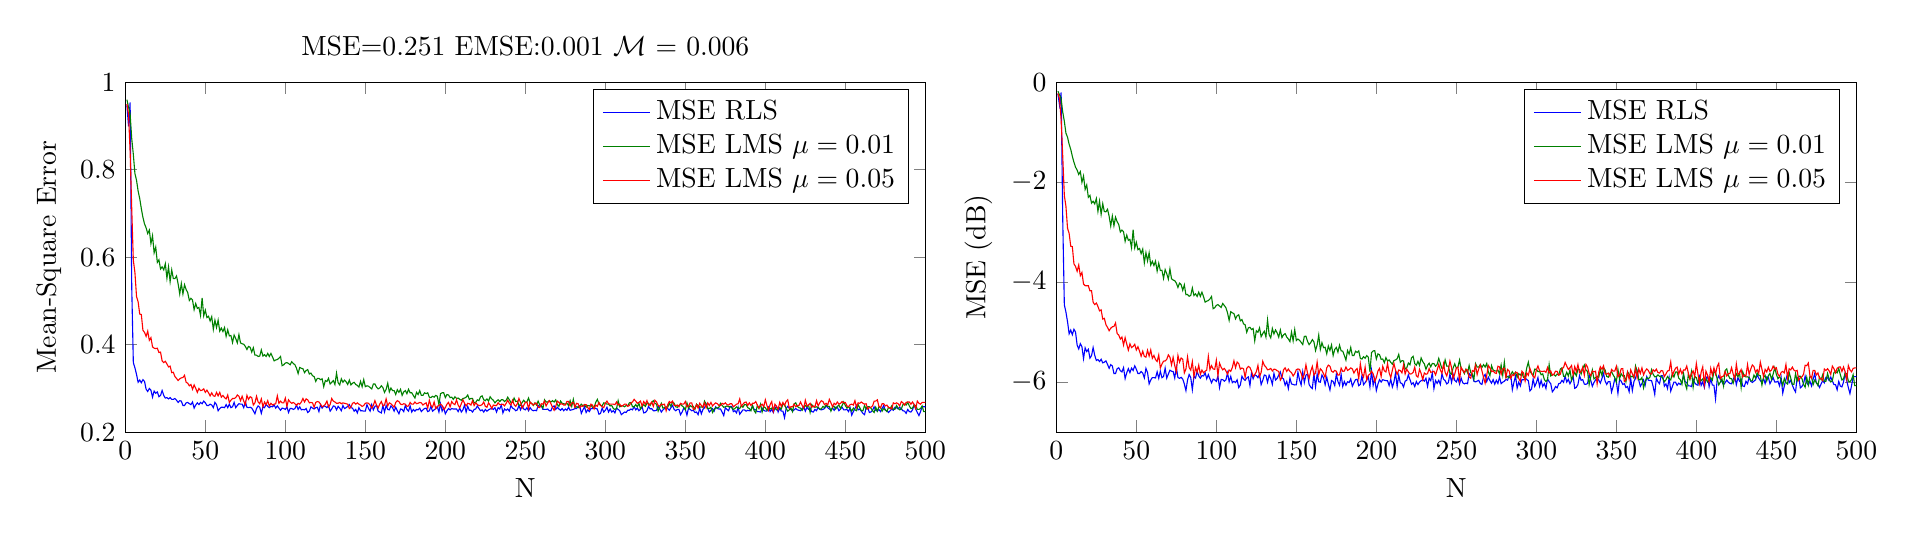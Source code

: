 % This file was created by matlab2tikz v0.4.7 running on MATLAB 8.1.
% Copyright (c) 2008--2014, Nico Schlömer <nico.schloemer@gmail.com>
% All rights reserved.
% Minimal pgfplots version: 1.3
% 
% The latest updates can be retrieved from
%   http://www.mathworks.com/matlabcentral/fileexchange/22022-matlab2tikz
% where you can also make suggestions and rate matlab2tikz.
% 
\begin{tikzpicture}

\begin{axis}[%
width=4in,
height=1.75in,
scale only axis,
xmin=0,
xmax=500,
xlabel={N},
ymin=0.2,
ymax=1,
ylabel={Mean-Square Error},
name=plot1,
title={MSE=0.251 EMSE:0.001 $\mathcal{M}$ = 0.006},
legend style={draw=black,fill=white,legend cell align=left}
]
\addplot [color=blue,solid]
  table[row sep=crcr]{1	0.947\\
2	0.899\\
3	0.954\\
4	0.533\\
5	0.359\\
6	0.347\\
7	0.332\\
8	0.314\\
9	0.319\\
10	0.313\\
11	0.32\\
12	0.316\\
13	0.298\\
14	0.293\\
15	0.3\\
16	0.296\\
17	0.28\\
18	0.294\\
19	0.289\\
20	0.292\\
21	0.281\\
22	0.284\\
23	0.295\\
24	0.284\\
25	0.278\\
26	0.279\\
27	0.276\\
28	0.279\\
29	0.275\\
30	0.275\\
31	0.277\\
32	0.273\\
33	0.268\\
34	0.272\\
35	0.271\\
36	0.261\\
37	0.261\\
38	0.267\\
39	0.268\\
40	0.265\\
41	0.263\\
42	0.269\\
43	0.255\\
44	0.262\\
45	0.267\\
46	0.263\\
47	0.268\\
48	0.265\\
49	0.271\\
50	0.267\\
51	0.261\\
52	0.261\\
53	0.264\\
54	0.262\\
55	0.256\\
56	0.268\\
57	0.263\\
58	0.249\\
59	0.254\\
60	0.257\\
61	0.257\\
62	0.256\\
63	0.263\\
64	0.256\\
65	0.264\\
66	0.256\\
67	0.258\\
68	0.268\\
69	0.256\\
70	0.261\\
71	0.265\\
72	0.264\\
73	0.264\\
74	0.256\\
75	0.269\\
76	0.257\\
77	0.256\\
78	0.257\\
79	0.255\\
80	0.249\\
81	0.242\\
82	0.254\\
83	0.26\\
84	0.257\\
85	0.243\\
86	0.258\\
87	0.256\\
88	0.264\\
89	0.259\\
90	0.256\\
91	0.259\\
92	0.258\\
93	0.262\\
94	0.255\\
95	0.26\\
96	0.255\\
97	0.25\\
98	0.255\\
99	0.254\\
100	0.252\\
101	0.258\\
102	0.245\\
103	0.254\\
104	0.254\\
105	0.252\\
106	0.254\\
107	0.262\\
108	0.252\\
109	0.258\\
110	0.251\\
111	0.252\\
112	0.251\\
113	0.254\\
114	0.245\\
115	0.248\\
116	0.258\\
117	0.255\\
118	0.253\\
119	0.256\\
120	0.257\\
121	0.247\\
122	0.263\\
123	0.255\\
124	0.26\\
125	0.259\\
126	0.256\\
127	0.261\\
128	0.248\\
129	0.253\\
130	0.26\\
131	0.259\\
132	0.251\\
133	0.259\\
134	0.255\\
135	0.249\\
136	0.261\\
137	0.254\\
138	0.256\\
139	0.259\\
140	0.263\\
141	0.256\\
142	0.255\\
143	0.248\\
144	0.252\\
145	0.244\\
146	0.256\\
147	0.249\\
148	0.249\\
149	0.248\\
150	0.248\\
151	0.263\\
152	0.254\\
153	0.248\\
154	0.263\\
155	0.251\\
156	0.259\\
157	0.261\\
158	0.248\\
159	0.246\\
160	0.244\\
161	0.261\\
162	0.246\\
163	0.261\\
164	0.252\\
165	0.251\\
166	0.26\\
167	0.256\\
168	0.248\\
169	0.257\\
170	0.249\\
171	0.242\\
172	0.253\\
173	0.252\\
174	0.247\\
175	0.261\\
176	0.252\\
177	0.248\\
178	0.26\\
179	0.246\\
180	0.252\\
181	0.248\\
182	0.252\\
183	0.251\\
184	0.255\\
185	0.247\\
186	0.251\\
187	0.254\\
188	0.255\\
189	0.247\\
190	0.249\\
191	0.259\\
192	0.248\\
193	0.251\\
194	0.254\\
195	0.258\\
196	0.246\\
197	0.265\\
198	0.248\\
199	0.256\\
200	0.242\\
201	0.249\\
202	0.254\\
203	0.251\\
204	0.254\\
205	0.253\\
206	0.253\\
207	0.253\\
208	0.247\\
209	0.255\\
210	0.246\\
211	0.251\\
212	0.262\\
213	0.246\\
214	0.259\\
215	0.25\\
216	0.25\\
217	0.246\\
218	0.252\\
219	0.253\\
220	0.26\\
221	0.254\\
222	0.249\\
223	0.251\\
224	0.246\\
225	0.252\\
226	0.248\\
227	0.251\\
228	0.253\\
229	0.254\\
230	0.252\\
231	0.256\\
232	0.246\\
233	0.256\\
234	0.253\\
235	0.262\\
236	0.244\\
237	0.253\\
238	0.25\\
239	0.253\\
240	0.248\\
241	0.261\\
242	0.255\\
243	0.253\\
244	0.249\\
245	0.251\\
246	0.261\\
247	0.251\\
248	0.26\\
249	0.253\\
250	0.251\\
251	0.256\\
252	0.249\\
253	0.256\\
254	0.251\\
255	0.249\\
256	0.25\\
257	0.249\\
258	0.261\\
259	0.259\\
260	0.26\\
261	0.252\\
262	0.252\\
263	0.252\\
264	0.253\\
265	0.249\\
266	0.249\\
267	0.258\\
268	0.26\\
269	0.252\\
270	0.257\\
271	0.253\\
272	0.25\\
273	0.254\\
274	0.249\\
275	0.253\\
276	0.25\\
277	0.257\\
278	0.25\\
279	0.251\\
280	0.252\\
281	0.254\\
282	0.254\\
283	0.259\\
284	0.26\\
285	0.243\\
286	0.251\\
287	0.258\\
288	0.245\\
289	0.251\\
290	0.247\\
291	0.254\\
292	0.254\\
293	0.256\\
294	0.254\\
295	0.253\\
296	0.241\\
297	0.243\\
298	0.255\\
299	0.246\\
300	0.25\\
301	0.257\\
302	0.246\\
303	0.253\\
304	0.246\\
305	0.249\\
306	0.244\\
307	0.255\\
308	0.252\\
309	0.249\\
310	0.24\\
311	0.243\\
312	0.246\\
313	0.245\\
314	0.25\\
315	0.25\\
316	0.253\\
317	0.251\\
318	0.258\\
319	0.251\\
320	0.255\\
321	0.249\\
322	0.253\\
323	0.258\\
324	0.244\\
325	0.245\\
326	0.249\\
327	0.259\\
328	0.253\\
329	0.254\\
330	0.249\\
331	0.249\\
332	0.25\\
333	0.26\\
334	0.253\\
335	0.246\\
336	0.251\\
337	0.254\\
338	0.256\\
339	0.254\\
340	0.25\\
341	0.256\\
342	0.261\\
343	0.252\\
344	0.249\\
345	0.252\\
346	0.252\\
347	0.24\\
348	0.246\\
349	0.255\\
350	0.252\\
351	0.239\\
352	0.255\\
353	0.252\\
354	0.249\\
355	0.25\\
356	0.245\\
357	0.246\\
358	0.24\\
359	0.255\\
360	0.242\\
361	0.252\\
362	0.256\\
363	0.264\\
364	0.254\\
365	0.246\\
366	0.25\\
367	0.254\\
368	0.248\\
369	0.258\\
370	0.254\\
371	0.253\\
372	0.253\\
373	0.246\\
374	0.238\\
375	0.256\\
376	0.252\\
377	0.249\\
378	0.259\\
379	0.259\\
380	0.247\\
381	0.249\\
382	0.244\\
383	0.257\\
384	0.241\\
385	0.246\\
386	0.251\\
387	0.251\\
388	0.248\\
389	0.25\\
390	0.249\\
391	0.251\\
392	0.26\\
393	0.252\\
394	0.251\\
395	0.247\\
396	0.247\\
397	0.246\\
398	0.255\\
399	0.25\\
400	0.248\\
401	0.248\\
402	0.257\\
403	0.247\\
404	0.252\\
405	0.245\\
406	0.255\\
407	0.259\\
408	0.246\\
409	0.255\\
410	0.248\\
411	0.248\\
412	0.233\\
413	0.254\\
414	0.259\\
415	0.255\\
416	0.252\\
417	0.248\\
418	0.251\\
419	0.254\\
420	0.251\\
421	0.25\\
422	0.249\\
423	0.254\\
424	0.258\\
425	0.248\\
426	0.257\\
427	0.252\\
428	0.255\\
429	0.247\\
430	0.246\\
431	0.252\\
432	0.249\\
433	0.257\\
434	0.252\\
435	0.251\\
436	0.252\\
437	0.254\\
438	0.26\\
439	0.256\\
440	0.253\\
441	0.251\\
442	0.255\\
443	0.25\\
444	0.257\\
445	0.257\\
446	0.249\\
447	0.253\\
448	0.257\\
449	0.251\\
450	0.251\\
451	0.252\\
452	0.247\\
453	0.256\\
454	0.239\\
455	0.247\\
456	0.254\\
457	0.261\\
458	0.251\\
459	0.253\\
460	0.248\\
461	0.243\\
462	0.24\\
463	0.256\\
464	0.257\\
465	0.245\\
466	0.246\\
467	0.25\\
468	0.258\\
469	0.25\\
470	0.248\\
471	0.252\\
472	0.247\\
473	0.254\\
474	0.261\\
475	0.25\\
476	0.249\\
477	0.245\\
478	0.249\\
479	0.253\\
480	0.25\\
481	0.257\\
482	0.256\\
483	0.253\\
484	0.257\\
485	0.253\\
486	0.249\\
487	0.248\\
488	0.243\\
489	0.252\\
490	0.247\\
491	0.246\\
492	0.251\\
493	0.262\\
494	0.253\\
495	0.245\\
496	0.238\\
497	0.247\\
498	0.258\\
499	0.258\\
500	0.258\\
};
\addlegendentry{MSE RLS};

\addplot [color=black!50!green,solid]
  table[row sep=crcr]{1	0.96\\
2	0.943\\
3	0.927\\
4	0.871\\
5	0.835\\
6	0.791\\
7	0.776\\
8	0.751\\
9	0.734\\
10	0.711\\
11	0.691\\
12	0.676\\
13	0.667\\
14	0.654\\
15	0.662\\
16	0.631\\
17	0.649\\
18	0.61\\
19	0.623\\
20	0.588\\
21	0.594\\
22	0.573\\
23	0.578\\
24	0.571\\
25	0.585\\
26	0.552\\
27	0.578\\
28	0.544\\
29	0.571\\
30	0.551\\
31	0.551\\
32	0.557\\
33	0.539\\
34	0.516\\
35	0.54\\
36	0.516\\
37	0.537\\
38	0.526\\
39	0.519\\
40	0.501\\
41	0.506\\
42	0.502\\
43	0.48\\
44	0.494\\
45	0.483\\
46	0.485\\
47	0.467\\
48	0.507\\
49	0.466\\
50	0.479\\
51	0.462\\
52	0.465\\
53	0.454\\
54	0.464\\
55	0.435\\
56	0.456\\
57	0.439\\
58	0.456\\
59	0.431\\
60	0.438\\
61	0.43\\
62	0.439\\
63	0.419\\
64	0.434\\
65	0.42\\
66	0.421\\
67	0.405\\
68	0.422\\
69	0.414\\
70	0.404\\
71	0.423\\
72	0.404\\
73	0.402\\
74	0.401\\
75	0.396\\
76	0.389\\
77	0.396\\
78	0.394\\
79	0.383\\
80	0.393\\
81	0.376\\
82	0.376\\
83	0.373\\
84	0.374\\
85	0.388\\
86	0.374\\
87	0.377\\
88	0.373\\
89	0.38\\
90	0.373\\
91	0.38\\
92	0.372\\
93	0.363\\
94	0.365\\
95	0.366\\
96	0.369\\
97	0.373\\
98	0.352\\
99	0.354\\
100	0.358\\
101	0.359\\
102	0.357\\
103	0.354\\
104	0.361\\
105	0.357\\
106	0.354\\
107	0.346\\
108	0.334\\
109	0.348\\
110	0.346\\
111	0.345\\
112	0.336\\
113	0.341\\
114	0.343\\
115	0.333\\
116	0.335\\
117	0.329\\
118	0.327\\
119	0.316\\
120	0.323\\
121	0.323\\
122	0.32\\
123	0.322\\
124	0.304\\
125	0.318\\
126	0.316\\
127	0.323\\
128	0.31\\
129	0.314\\
130	0.318\\
131	0.309\\
132	0.335\\
133	0.313\\
134	0.308\\
135	0.322\\
136	0.314\\
137	0.319\\
138	0.315\\
139	0.309\\
140	0.319\\
141	0.308\\
142	0.312\\
143	0.314\\
144	0.309\\
145	0.307\\
146	0.303\\
147	0.316\\
148	0.304\\
149	0.32\\
150	0.304\\
151	0.306\\
152	0.305\\
153	0.302\\
154	0.299\\
155	0.31\\
156	0.31\\
157	0.303\\
158	0.299\\
159	0.301\\
160	0.306\\
161	0.302\\
162	0.291\\
163	0.298\\
164	0.312\\
165	0.292\\
166	0.301\\
167	0.295\\
168	0.295\\
169	0.286\\
170	0.297\\
171	0.291\\
172	0.298\\
173	0.284\\
174	0.292\\
175	0.295\\
176	0.288\\
177	0.298\\
178	0.29\\
179	0.29\\
180	0.284\\
181	0.278\\
182	0.291\\
183	0.286\\
184	0.295\\
185	0.284\\
186	0.284\\
187	0.29\\
188	0.288\\
189	0.29\\
190	0.28\\
191	0.279\\
192	0.282\\
193	0.28\\
194	0.284\\
195	0.282\\
196	0.263\\
197	0.288\\
198	0.29\\
199	0.29\\
200	0.279\\
201	0.286\\
202	0.285\\
203	0.279\\
204	0.28\\
205	0.275\\
206	0.281\\
207	0.277\\
208	0.278\\
209	0.275\\
210	0.273\\
211	0.277\\
212	0.278\\
213	0.28\\
214	0.285\\
215	0.275\\
216	0.277\\
217	0.277\\
218	0.267\\
219	0.268\\
220	0.274\\
221	0.272\\
222	0.281\\
223	0.283\\
224	0.274\\
225	0.272\\
226	0.276\\
227	0.271\\
228	0.281\\
229	0.276\\
230	0.273\\
231	0.267\\
232	0.271\\
233	0.274\\
234	0.27\\
235	0.274\\
236	0.274\\
237	0.27\\
238	0.273\\
239	0.28\\
240	0.274\\
241	0.268\\
242	0.268\\
243	0.278\\
244	0.27\\
245	0.271\\
246	0.262\\
247	0.261\\
248	0.268\\
249	0.273\\
250	0.268\\
251	0.269\\
252	0.278\\
253	0.267\\
254	0.266\\
255	0.261\\
256	0.267\\
257	0.262\\
258	0.271\\
259	0.262\\
260	0.261\\
261	0.255\\
262	0.274\\
263	0.269\\
264	0.269\\
265	0.272\\
266	0.269\\
267	0.272\\
268	0.269\\
269	0.274\\
270	0.263\\
271	0.259\\
272	0.271\\
273	0.266\\
274	0.265\\
275	0.264\\
276	0.266\\
277	0.261\\
278	0.272\\
279	0.259\\
280	0.275\\
281	0.257\\
282	0.258\\
283	0.256\\
284	0.26\\
285	0.264\\
286	0.26\\
287	0.263\\
288	0.257\\
289	0.261\\
290	0.26\\
291	0.262\\
292	0.257\\
293	0.257\\
294	0.268\\
295	0.275\\
296	0.265\\
297	0.261\\
298	0.26\\
299	0.267\\
300	0.266\\
301	0.264\\
302	0.264\\
303	0.26\\
304	0.261\\
305	0.254\\
306	0.252\\
307	0.254\\
308	0.272\\
309	0.258\\
310	0.26\\
311	0.26\\
312	0.258\\
313	0.261\\
314	0.26\\
315	0.267\\
316	0.268\\
317	0.258\\
318	0.258\\
319	0.263\\
320	0.258\\
321	0.266\\
322	0.253\\
323	0.259\\
324	0.263\\
325	0.259\\
326	0.266\\
327	0.266\\
328	0.261\\
329	0.268\\
330	0.272\\
331	0.266\\
332	0.264\\
333	0.248\\
334	0.257\\
335	0.266\\
336	0.255\\
337	0.256\\
338	0.258\\
339	0.257\\
340	0.266\\
341	0.259\\
342	0.269\\
343	0.266\\
344	0.258\\
345	0.257\\
346	0.261\\
347	0.264\\
348	0.26\\
349	0.257\\
350	0.251\\
351	0.267\\
352	0.255\\
353	0.261\\
354	0.258\\
355	0.259\\
356	0.252\\
357	0.264\\
358	0.261\\
359	0.257\\
360	0.258\\
361	0.256\\
362	0.271\\
363	0.264\\
364	0.254\\
365	0.254\\
366	0.257\\
367	0.245\\
368	0.252\\
369	0.256\\
370	0.255\\
371	0.257\\
372	0.266\\
373	0.261\\
374	0.257\\
375	0.258\\
376	0.26\\
377	0.258\\
378	0.258\\
379	0.256\\
380	0.252\\
381	0.254\\
382	0.258\\
383	0.255\\
384	0.254\\
385	0.261\\
386	0.257\\
387	0.263\\
388	0.263\\
389	0.256\\
390	0.254\\
391	0.249\\
392	0.261\\
393	0.249\\
394	0.244\\
395	0.261\\
396	0.254\\
397	0.264\\
398	0.246\\
399	0.258\\
400	0.256\\
401	0.25\\
402	0.256\\
403	0.253\\
404	0.255\\
405	0.252\\
406	0.255\\
407	0.251\\
408	0.254\\
409	0.256\\
410	0.253\\
411	0.264\\
412	0.263\\
413	0.255\\
414	0.248\\
415	0.251\\
416	0.255\\
417	0.247\\
418	0.265\\
419	0.267\\
420	0.259\\
421	0.256\\
422	0.255\\
423	0.25\\
424	0.256\\
425	0.261\\
426	0.258\\
427	0.262\\
428	0.245\\
429	0.263\\
430	0.258\\
431	0.257\\
432	0.258\\
433	0.256\\
434	0.253\\
435	0.253\\
436	0.259\\
437	0.256\\
438	0.262\\
439	0.259\\
440	0.259\\
441	0.248\\
442	0.257\\
443	0.259\\
444	0.253\\
445	0.259\\
446	0.262\\
447	0.254\\
448	0.261\\
449	0.269\\
450	0.261\\
451	0.255\\
452	0.258\\
453	0.254\\
454	0.248\\
455	0.255\\
456	0.251\\
457	0.249\\
458	0.263\\
459	0.256\\
460	0.249\\
461	0.249\\
462	0.261\\
463	0.253\\
464	0.258\\
465	0.258\\
466	0.255\\
467	0.249\\
468	0.245\\
469	0.257\\
470	0.248\\
471	0.258\\
472	0.257\\
473	0.248\\
474	0.254\\
475	0.251\\
476	0.247\\
477	0.257\\
478	0.254\\
479	0.26\\
480	0.252\\
481	0.252\\
482	0.261\\
483	0.255\\
484	0.251\\
485	0.253\\
486	0.263\\
487	0.264\\
488	0.262\\
489	0.268\\
490	0.26\\
491	0.254\\
492	0.255\\
493	0.262\\
494	0.261\\
495	0.252\\
496	0.252\\
497	0.254\\
498	0.26\\
499	0.247\\
500	0.247\\
};
\addlegendentry{MSE LMS $\mu=0.01$};

\addplot [color=red,solid]
  table[row sep=crcr]{1	0.95\\
2	0.927\\
3	0.841\\
4	0.711\\
5	0.593\\
6	0.565\\
7	0.51\\
8	0.498\\
9	0.47\\
10	0.469\\
11	0.433\\
12	0.428\\
13	0.419\\
14	0.431\\
15	0.41\\
16	0.416\\
17	0.395\\
18	0.392\\
19	0.391\\
20	0.392\\
21	0.382\\
22	0.383\\
23	0.363\\
24	0.359\\
25	0.362\\
26	0.356\\
27	0.349\\
28	0.351\\
29	0.336\\
30	0.337\\
31	0.327\\
32	0.323\\
33	0.318\\
34	0.322\\
35	0.324\\
36	0.325\\
37	0.33\\
38	0.314\\
39	0.312\\
40	0.306\\
41	0.309\\
42	0.298\\
43	0.308\\
44	0.3\\
45	0.291\\
46	0.3\\
47	0.295\\
48	0.296\\
49	0.299\\
50	0.291\\
51	0.296\\
52	0.29\\
53	0.283\\
54	0.29\\
55	0.283\\
56	0.282\\
57	0.291\\
58	0.283\\
59	0.291\\
60	0.28\\
61	0.284\\
62	0.279\\
63	0.276\\
64	0.285\\
65	0.268\\
66	0.273\\
67	0.277\\
68	0.277\\
69	0.279\\
70	0.285\\
71	0.282\\
72	0.272\\
73	0.282\\
74	0.271\\
75	0.263\\
76	0.284\\
77	0.275\\
78	0.281\\
79	0.279\\
80	0.262\\
81	0.267\\
82	0.282\\
83	0.269\\
84	0.265\\
85	0.276\\
86	0.258\\
87	0.269\\
88	0.263\\
89	0.272\\
90	0.26\\
91	0.266\\
92	0.262\\
93	0.264\\
94	0.265\\
95	0.283\\
96	0.266\\
97	0.271\\
98	0.267\\
99	0.267\\
100	0.278\\
101	0.259\\
102	0.274\\
103	0.269\\
104	0.266\\
105	0.268\\
106	0.265\\
107	0.261\\
108	0.266\\
109	0.264\\
110	0.269\\
111	0.277\\
112	0.269\\
113	0.276\\
114	0.274\\
115	0.267\\
116	0.268\\
117	0.267\\
118	0.257\\
119	0.268\\
120	0.27\\
121	0.269\\
122	0.264\\
123	0.258\\
124	0.26\\
125	0.264\\
126	0.271\\
127	0.258\\
128	0.263\\
129	0.277\\
130	0.271\\
131	0.269\\
132	0.266\\
133	0.266\\
134	0.268\\
135	0.265\\
136	0.267\\
137	0.266\\
138	0.265\\
139	0.264\\
140	0.254\\
141	0.257\\
142	0.266\\
143	0.268\\
144	0.264\\
145	0.267\\
146	0.264\\
147	0.262\\
148	0.259\\
149	0.261\\
150	0.266\\
151	0.267\\
152	0.266\\
153	0.262\\
154	0.255\\
155	0.261\\
156	0.272\\
157	0.262\\
158	0.255\\
159	0.264\\
160	0.27\\
161	0.26\\
162	0.262\\
163	0.276\\
164	0.26\\
165	0.267\\
166	0.265\\
167	0.261\\
168	0.257\\
169	0.268\\
170	0.272\\
171	0.27\\
172	0.264\\
173	0.263\\
174	0.265\\
175	0.264\\
176	0.259\\
177	0.26\\
178	0.268\\
179	0.264\\
180	0.264\\
181	0.269\\
182	0.265\\
183	0.266\\
184	0.268\\
185	0.267\\
186	0.262\\
187	0.265\\
188	0.267\\
189	0.255\\
190	0.273\\
191	0.261\\
192	0.257\\
193	0.269\\
194	0.254\\
195	0.259\\
196	0.261\\
197	0.264\\
198	0.261\\
199	0.252\\
200	0.256\\
201	0.264\\
202	0.268\\
203	0.258\\
204	0.27\\
205	0.265\\
206	0.263\\
207	0.274\\
208	0.262\\
209	0.256\\
210	0.265\\
211	0.274\\
212	0.266\\
213	0.26\\
214	0.266\\
215	0.265\\
216	0.262\\
217	0.272\\
218	0.261\\
219	0.267\\
220	0.263\\
221	0.261\\
222	0.261\\
223	0.263\\
224	0.269\\
225	0.259\\
226	0.257\\
227	0.267\\
228	0.262\\
229	0.254\\
230	0.262\\
231	0.261\\
232	0.261\\
233	0.267\\
234	0.263\\
235	0.263\\
236	0.264\\
237	0.26\\
238	0.266\\
239	0.273\\
240	0.266\\
241	0.262\\
242	0.273\\
243	0.263\\
244	0.259\\
245	0.265\\
246	0.277\\
247	0.268\\
248	0.255\\
249	0.261\\
250	0.268\\
251	0.269\\
252	0.254\\
253	0.269\\
254	0.265\\
255	0.262\\
256	0.266\\
257	0.266\\
258	0.257\\
259	0.256\\
260	0.265\\
261	0.264\\
262	0.271\\
263	0.26\\
264	0.267\\
265	0.272\\
266	0.265\\
267	0.257\\
268	0.25\\
269	0.259\\
270	0.271\\
271	0.268\\
272	0.264\\
273	0.265\\
274	0.262\\
275	0.262\\
276	0.27\\
277	0.27\\
278	0.26\\
279	0.267\\
280	0.268\\
281	0.257\\
282	0.266\\
283	0.265\\
284	0.256\\
285	0.26\\
286	0.259\\
287	0.263\\
288	0.263\\
289	0.256\\
290	0.252\\
291	0.264\\
292	0.262\\
293	0.253\\
294	0.262\\
295	0.259\\
296	0.268\\
297	0.262\\
298	0.258\\
299	0.256\\
300	0.266\\
301	0.271\\
302	0.265\\
303	0.264\\
304	0.264\\
305	0.264\\
306	0.263\\
307	0.269\\
308	0.262\\
309	0.264\\
310	0.259\\
311	0.261\\
312	0.264\\
313	0.264\\
314	0.259\\
315	0.261\\
316	0.267\\
317	0.269\\
318	0.275\\
319	0.271\\
320	0.266\\
321	0.268\\
322	0.271\\
323	0.26\\
324	0.27\\
325	0.264\\
326	0.272\\
327	0.262\\
328	0.264\\
329	0.269\\
330	0.259\\
331	0.273\\
332	0.269\\
333	0.261\\
334	0.259\\
335	0.264\\
336	0.263\\
337	0.264\\
338	0.249\\
339	0.263\\
340	0.27\\
341	0.267\\
342	0.271\\
343	0.261\\
344	0.261\\
345	0.262\\
346	0.258\\
347	0.266\\
348	0.264\\
349	0.264\\
350	0.27\\
351	0.258\\
352	0.26\\
353	0.267\\
354	0.267\\
355	0.252\\
356	0.254\\
357	0.263\\
358	0.255\\
359	0.266\\
360	0.261\\
361	0.257\\
362	0.267\\
363	0.256\\
364	0.267\\
365	0.261\\
366	0.268\\
367	0.26\\
368	0.264\\
369	0.267\\
370	0.265\\
371	0.261\\
372	0.261\\
373	0.266\\
374	0.264\\
375	0.267\\
376	0.263\\
377	0.262\\
378	0.265\\
379	0.265\\
380	0.258\\
381	0.261\\
382	0.264\\
383	0.265\\
384	0.276\\
385	0.259\\
386	0.264\\
387	0.268\\
388	0.269\\
389	0.261\\
390	0.267\\
391	0.261\\
392	0.266\\
393	0.266\\
394	0.27\\
395	0.262\\
396	0.255\\
397	0.261\\
398	0.264\\
399	0.258\\
400	0.274\\
401	0.261\\
402	0.25\\
403	0.263\\
404	0.27\\
405	0.248\\
406	0.264\\
407	0.259\\
408	0.252\\
409	0.268\\
410	0.259\\
411	0.268\\
412	0.261\\
413	0.27\\
414	0.274\\
415	0.255\\
416	0.258\\
417	0.258\\
418	0.264\\
419	0.258\\
420	0.261\\
421	0.261\\
422	0.269\\
423	0.261\\
424	0.255\\
425	0.273\\
426	0.26\\
427	0.262\\
428	0.266\\
429	0.257\\
430	0.26\\
431	0.258\\
432	0.272\\
433	0.26\\
434	0.267\\
435	0.272\\
436	0.27\\
437	0.263\\
438	0.266\\
439	0.262\\
440	0.275\\
441	0.267\\
442	0.258\\
443	0.266\\
444	0.263\\
445	0.269\\
446	0.264\\
447	0.266\\
448	0.27\\
449	0.267\\
450	0.268\\
451	0.26\\
452	0.258\\
453	0.263\\
454	0.264\\
455	0.262\\
456	0.272\\
457	0.257\\
458	0.267\\
459	0.266\\
460	0.269\\
461	0.266\\
462	0.264\\
463	0.265\\
464	0.253\\
465	0.256\\
466	0.257\\
467	0.26\\
468	0.271\\
469	0.271\\
470	0.274\\
471	0.259\\
472	0.256\\
473	0.265\\
474	0.265\\
475	0.26\\
476	0.262\\
477	0.256\\
478	0.256\\
479	0.253\\
480	0.267\\
481	0.265\\
482	0.267\\
483	0.265\\
484	0.26\\
485	0.27\\
486	0.267\\
487	0.262\\
488	0.268\\
489	0.269\\
490	0.269\\
491	0.264\\
492	0.269\\
493	0.263\\
494	0.254\\
495	0.271\\
496	0.266\\
497	0.264\\
498	0.268\\
499	0.268\\
500	0.268\\
};
\addlegendentry{MSE LMS $\mu=0.05$};

\end{axis}

\begin{axis}[%
width=4in,
height=1.75in,
scale only axis,
xmin=0,
xmax=500,
xlabel={N},
ymin=-7,
ymax=0,
ylabel={MSE (dB)},
at=(plot1.right of south east),
anchor=left of south west,
legend style={draw=black,fill=white,legend cell align=left}
]
\addplot [color=blue,solid]
  table[row sep=crcr]{1	-0.235\\
2	-0.461\\
3	-0.205\\
4	-2.736\\
5	-4.454\\
6	-4.597\\
7	-4.789\\
8	-5.033\\
9	-4.958\\
10	-5.051\\
11	-4.942\\
12	-4.999\\
13	-5.258\\
14	-5.336\\
15	-5.23\\
16	-5.293\\
17	-5.529\\
18	-5.314\\
19	-5.388\\
20	-5.343\\
21	-5.519\\
22	-5.47\\
23	-5.308\\
24	-5.464\\
25	-5.566\\
26	-5.549\\
27	-5.588\\
28	-5.542\\
29	-5.614\\
30	-5.599\\
31	-5.574\\
32	-5.646\\
33	-5.723\\
34	-5.649\\
35	-5.676\\
36	-5.826\\
37	-5.827\\
38	-5.732\\
39	-5.712\\
40	-5.77\\
41	-5.795\\
42	-5.71\\
43	-5.929\\
44	-5.812\\
45	-5.73\\
46	-5.809\\
47	-5.72\\
48	-5.767\\
49	-5.673\\
50	-5.741\\
51	-5.827\\
52	-5.827\\
53	-5.787\\
54	-5.82\\
55	-5.915\\
56	-5.724\\
57	-5.808\\
58	-6.035\\
59	-5.957\\
60	-5.908\\
61	-5.909\\
62	-5.916\\
63	-5.793\\
64	-5.923\\
65	-5.78\\
66	-5.91\\
67	-5.886\\
68	-5.719\\
69	-5.92\\
70	-5.838\\
71	-5.76\\
72	-5.782\\
73	-5.787\\
74	-5.916\\
75	-5.701\\
76	-5.907\\
77	-5.924\\
78	-5.903\\
79	-5.938\\
80	-6.037\\
81	-6.17\\
82	-5.956\\
83	-5.847\\
84	-5.907\\
85	-6.151\\
86	-5.879\\
87	-5.916\\
88	-5.783\\
89	-5.874\\
90	-5.92\\
91	-5.869\\
92	-5.876\\
93	-5.811\\
94	-5.932\\
95	-5.849\\
96	-5.933\\
97	-6.013\\
98	-5.94\\
99	-5.955\\
100	-5.985\\
101	-5.877\\
102	-6.11\\
103	-5.946\\
104	-5.95\\
105	-5.981\\
106	-5.953\\
107	-5.813\\
108	-5.992\\
109	-5.885\\
110	-6.01\\
111	-5.984\\
112	-6.007\\
113	-5.953\\
114	-6.108\\
115	-6.058\\
116	-5.881\\
117	-5.936\\
118	-5.964\\
119	-5.917\\
120	-5.894\\
121	-6.068\\
122	-5.808\\
123	-5.932\\
124	-5.852\\
125	-5.868\\
126	-5.91\\
127	-5.841\\
128	-6.048\\
129	-5.966\\
130	-5.856\\
131	-5.868\\
132	-6.002\\
133	-5.86\\
134	-5.929\\
135	-6.043\\
136	-5.826\\
137	-5.956\\
138	-5.924\\
139	-5.86\\
140	-5.796\\
141	-5.911\\
142	-5.935\\
143	-6.061\\
144	-5.984\\
145	-6.127\\
146	-5.918\\
147	-6.036\\
148	-6.045\\
149	-6.056\\
150	-6.052\\
151	-5.799\\
152	-5.955\\
153	-6.056\\
154	-5.794\\
155	-6.006\\
156	-5.859\\
157	-5.835\\
158	-6.049\\
159	-6.098\\
160	-6.127\\
161	-5.828\\
162	-6.095\\
163	-5.839\\
164	-5.993\\
165	-6.0\\
166	-5.857\\
167	-5.914\\
168	-6.052\\
169	-5.899\\
170	-6.04\\
171	-6.158\\
172	-5.967\\
173	-5.986\\
174	-6.067\\
175	-5.841\\
176	-5.987\\
177	-6.062\\
178	-5.848\\
179	-6.083\\
180	-5.986\\
181	-6.061\\
182	-5.992\\
183	-6.007\\
184	-5.936\\
185	-6.081\\
186	-6.012\\
187	-5.95\\
188	-5.941\\
189	-6.071\\
190	-6.044\\
191	-5.87\\
192	-6.05\\
193	-6.01\\
194	-5.956\\
195	-5.889\\
196	-6.097\\
197	-5.769\\
198	-6.062\\
199	-5.923\\
200	-6.167\\
201	-6.039\\
202	-5.949\\
203	-5.998\\
204	-5.95\\
205	-5.961\\
206	-5.97\\
207	-5.971\\
208	-6.066\\
209	-5.941\\
210	-6.098\\
211	-5.999\\
212	-5.814\\
213	-6.089\\
214	-5.861\\
215	-6.015\\
216	-6.026\\
217	-6.097\\
218	-5.978\\
219	-5.964\\
220	-5.853\\
221	-5.948\\
222	-6.042\\
223	-6.011\\
224	-6.089\\
225	-5.988\\
226	-6.048\\
227	-5.998\\
228	-5.971\\
229	-5.951\\
230	-5.979\\
231	-5.922\\
232	-6.084\\
233	-5.921\\
234	-5.969\\
235	-5.814\\
236	-6.129\\
237	-5.967\\
238	-6.024\\
239	-5.962\\
240	-6.047\\
241	-5.83\\
242	-5.94\\
243	-5.969\\
244	-6.035\\
245	-6.01\\
246	-5.835\\
247	-6.005\\
248	-5.844\\
249	-5.965\\
250	-5.995\\
251	-5.914\\
252	-6.038\\
253	-5.918\\
254	-6.012\\
255	-6.034\\
256	-6.019\\
257	-6.031\\
258	-5.827\\
259	-5.869\\
260	-5.857\\
261	-5.983\\
262	-5.994\\
263	-5.98\\
264	-5.964\\
265	-6.029\\
266	-6.045\\
267	-5.892\\
268	-5.845\\
269	-5.986\\
270	-5.899\\
271	-5.968\\
272	-6.02\\
273	-5.95\\
274	-6.04\\
275	-5.962\\
276	-6.025\\
277	-5.896\\
278	-6.029\\
279	-6.001\\
280	-5.981\\
281	-5.945\\
282	-5.96\\
283	-5.869\\
284	-5.856\\
285	-6.151\\
286	-6.001\\
287	-5.88\\
288	-6.117\\
289	-6.0\\
290	-6.075\\
291	-5.949\\
292	-5.954\\
293	-5.922\\
294	-5.944\\
295	-5.972\\
296	-6.175\\
297	-6.137\\
298	-5.939\\
299	-6.085\\
300	-6.015\\
301	-5.908\\
302	-6.082\\
303	-5.964\\
304	-6.085\\
305	-6.03\\
306	-6.127\\
307	-5.93\\
308	-5.99\\
309	-6.031\\
310	-6.193\\
311	-6.151\\
312	-6.087\\
313	-6.114\\
314	-6.029\\
315	-6.02\\
316	-5.964\\
317	-6.003\\
318	-5.88\\
319	-5.998\\
320	-5.943\\
321	-6.031\\
322	-5.964\\
323	-5.884\\
324	-6.123\\
325	-6.104\\
326	-6.046\\
327	-5.871\\
328	-5.961\\
329	-5.949\\
330	-6.04\\
331	-6.042\\
332	-6.028\\
333	-5.85\\
334	-5.963\\
335	-6.082\\
336	-6.007\\
337	-5.955\\
338	-5.911\\
339	-5.958\\
340	-6.02\\
341	-5.926\\
342	-5.827\\
343	-5.978\\
344	-6.046\\
345	-5.988\\
346	-5.988\\
347	-6.198\\
348	-6.087\\
349	-5.936\\
350	-5.985\\
351	-6.223\\
352	-5.943\\
353	-5.98\\
354	-6.046\\
355	-6.028\\
356	-6.108\\
357	-6.088\\
358	-6.19\\
359	-5.935\\
360	-6.168\\
361	-5.988\\
362	-5.921\\
363	-5.787\\
364	-5.957\\
365	-6.084\\
366	-6.027\\
367	-5.954\\
368	-6.062\\
369	-5.89\\
370	-5.96\\
371	-5.967\\
372	-5.968\\
373	-6.086\\
374	-6.242\\
375	-5.92\\
376	-5.992\\
377	-6.031\\
378	-5.87\\
379	-5.873\\
380	-6.08\\
381	-6.034\\
382	-6.126\\
383	-5.909\\
384	-6.179\\
385	-6.087\\
386	-5.999\\
387	-5.999\\
388	-6.063\\
389	-6.019\\
390	-6.047\\
391	-6.005\\
392	-5.858\\
393	-5.989\\
394	-6.01\\
395	-6.073\\
396	-6.075\\
397	-6.088\\
398	-5.939\\
399	-6.014\\
400	-6.049\\
401	-6.061\\
402	-5.893\\
403	-6.065\\
404	-5.992\\
405	-6.105\\
406	-5.934\\
407	-5.872\\
408	-6.09\\
409	-5.931\\
410	-6.057\\
411	-6.062\\
412	-6.334\\
413	-5.952\\
414	-5.871\\
415	-5.943\\
416	-5.994\\
417	-6.051\\
418	-6.01\\
419	-5.958\\
420	-6.001\\
421	-6.025\\
422	-6.033\\
423	-5.943\\
424	-5.883\\
425	-6.05\\
426	-5.908\\
427	-5.981\\
428	-5.942\\
429	-6.075\\
430	-6.087\\
431	-5.981\\
432	-6.031\\
433	-5.898\\
434	-5.982\\
435	-6.005\\
436	-5.98\\
437	-5.952\\
438	-5.849\\
439	-5.92\\
440	-5.969\\
441	-6.001\\
442	-5.926\\
443	-6.028\\
444	-5.895\\
445	-5.903\\
446	-6.031\\
447	-5.968\\
448	-5.909\\
449	-5.996\\
450	-5.998\\
451	-5.98\\
452	-6.074\\
453	-5.909\\
454	-6.219\\
455	-6.075\\
456	-5.946\\
457	-5.838\\
458	-6.011\\
459	-5.963\\
460	-6.057\\
461	-6.138\\
462	-6.196\\
463	-5.913\\
464	-5.894\\
465	-6.114\\
466	-6.086\\
467	-6.028\\
468	-5.88\\
469	-6.012\\
470	-6.056\\
471	-5.981\\
472	-6.076\\
473	-5.943\\
474	-5.826\\
475	-6.02\\
476	-6.044\\
477	-6.107\\
478	-6.034\\
479	-5.967\\
480	-6.014\\
481	-5.902\\
482	-5.912\\
483	-5.967\\
484	-5.898\\
485	-5.977\\
486	-6.046\\
487	-6.051\\
488	-6.152\\
489	-5.986\\
490	-6.079\\
491	-6.094\\
492	-5.995\\
493	-5.822\\
494	-5.97\\
495	-6.108\\
496	-6.227\\
497	-6.07\\
498	-5.888\\
499	-5.888\\
500	-5.888\\
};
\addlegendentry{MSE RLS};

\addplot [color=black!50!green,solid]
  table[row sep=crcr]{1	-0.18\\
2	-0.255\\
3	-0.331\\
4	-0.598\\
5	-0.782\\
6	-1.02\\
7	-1.101\\
8	-1.242\\
9	-1.342\\
10	-1.481\\
11	-1.602\\
12	-1.699\\
13	-1.759\\
14	-1.846\\
15	-1.788\\
16	-2.002\\
17	-1.878\\
18	-2.144\\
19	-2.055\\
20	-2.303\\
21	-2.265\\
22	-2.419\\
23	-2.381\\
24	-2.435\\
25	-2.328\\
26	-2.584\\
27	-2.38\\
28	-2.644\\
29	-2.431\\
30	-2.589\\
31	-2.592\\
32	-2.541\\
33	-2.681\\
34	-2.877\\
35	-2.676\\
36	-2.872\\
37	-2.7\\
38	-2.79\\
39	-2.846\\
40	-2.998\\
41	-2.957\\
42	-2.993\\
43	-3.184\\
44	-3.059\\
45	-3.162\\
46	-3.144\\
47	-3.311\\
48	-2.952\\
49	-3.312\\
50	-3.201\\
51	-3.35\\
52	-3.326\\
53	-3.43\\
54	-3.338\\
55	-3.615\\
56	-3.41\\
57	-3.574\\
58	-3.412\\
59	-3.658\\
60	-3.582\\
61	-3.668\\
62	-3.579\\
63	-3.779\\
64	-3.621\\
65	-3.766\\
66	-3.762\\
67	-3.924\\
68	-3.748\\
69	-3.83\\
70	-3.939\\
71	-3.733\\
72	-3.933\\
73	-3.957\\
74	-3.969\\
75	-4.018\\
76	-4.105\\
77	-4.018\\
78	-4.049\\
79	-4.163\\
80	-4.054\\
81	-4.25\\
82	-4.247\\
83	-4.282\\
84	-4.266\\
85	-4.116\\
86	-4.267\\
87	-4.234\\
88	-4.286\\
89	-4.2\\
90	-4.284\\
91	-4.2\\
92	-4.29\\
93	-4.399\\
94	-4.38\\
95	-4.367\\
96	-4.336\\
97	-4.287\\
98	-4.531\\
99	-4.511\\
100	-4.463\\
101	-4.449\\
102	-4.477\\
103	-4.507\\
104	-4.425\\
105	-4.468\\
106	-4.512\\
107	-4.615\\
108	-4.764\\
109	-4.59\\
110	-4.613\\
111	-4.628\\
112	-4.734\\
113	-4.671\\
114	-4.652\\
115	-4.773\\
116	-4.747\\
117	-4.834\\
118	-4.852\\
119	-5.002\\
120	-4.913\\
121	-4.903\\
122	-4.947\\
123	-4.926\\
124	-5.173\\
125	-4.97\\
126	-5.001\\
127	-4.913\\
128	-5.091\\
129	-5.029\\
130	-4.981\\
131	-5.097\\
132	-4.756\\
133	-5.048\\
134	-5.115\\
135	-4.927\\
136	-5.037\\
137	-4.956\\
138	-5.012\\
139	-5.1\\
140	-4.956\\
141	-5.109\\
142	-5.052\\
143	-5.029\\
144	-5.097\\
145	-5.136\\
146	-5.188\\
147	-4.999\\
148	-5.173\\
149	-4.95\\
150	-5.167\\
151	-5.138\\
152	-5.163\\
153	-5.203\\
154	-5.247\\
155	-5.083\\
156	-5.082\\
157	-5.183\\
158	-5.249\\
159	-5.209\\
160	-5.149\\
161	-5.195\\
162	-5.368\\
163	-5.255\\
164	-5.059\\
165	-5.346\\
166	-5.212\\
167	-5.309\\
168	-5.302\\
169	-5.434\\
170	-5.278\\
171	-5.365\\
172	-5.256\\
173	-5.467\\
174	-5.346\\
175	-5.305\\
176	-5.4\\
177	-5.26\\
178	-5.374\\
179	-5.379\\
180	-5.465\\
181	-5.56\\
182	-5.368\\
183	-5.439\\
184	-5.307\\
185	-5.469\\
186	-5.466\\
187	-5.382\\
188	-5.405\\
189	-5.373\\
190	-5.523\\
191	-5.538\\
192	-5.49\\
193	-5.521\\
194	-5.468\\
195	-5.503\\
196	-5.793\\
197	-5.407\\
198	-5.375\\
199	-5.369\\
200	-5.536\\
201	-5.435\\
202	-5.451\\
203	-5.542\\
204	-5.536\\
205	-5.61\\
206	-5.509\\
207	-5.578\\
208	-5.556\\
209	-5.602\\
210	-5.64\\
211	-5.567\\
212	-5.556\\
213	-5.531\\
214	-5.444\\
215	-5.603\\
216	-5.569\\
217	-5.575\\
218	-5.738\\
219	-5.714\\
220	-5.617\\
221	-5.651\\
222	-5.512\\
223	-5.483\\
224	-5.627\\
225	-5.662\\
226	-5.584\\
227	-5.665\\
228	-5.516\\
229	-5.588\\
230	-5.634\\
231	-5.742\\
232	-5.664\\
233	-5.62\\
234	-5.693\\
235	-5.626\\
236	-5.629\\
237	-5.682\\
238	-5.644\\
239	-5.525\\
240	-5.627\\
241	-5.725\\
242	-5.715\\
243	-5.554\\
244	-5.68\\
245	-5.678\\
246	-5.813\\
247	-5.839\\
248	-5.713\\
249	-5.634\\
250	-5.72\\
251	-5.699\\
252	-5.557\\
253	-5.731\\
254	-5.756\\
255	-5.829\\
256	-5.739\\
257	-5.812\\
258	-5.667\\
259	-5.811\\
260	-5.836\\
261	-5.939\\
262	-5.629\\
263	-5.697\\
264	-5.699\\
265	-5.646\\
266	-5.704\\
267	-5.65\\
268	-5.697\\
269	-5.626\\
270	-5.797\\
271	-5.871\\
272	-5.67\\
273	-5.758\\
274	-5.772\\
275	-5.78\\
276	-5.759\\
277	-5.832\\
278	-5.658\\
279	-5.859\\
280	-5.599\\
281	-5.904\\
282	-5.885\\
283	-5.912\\
284	-5.85\\
285	-5.791\\
286	-5.845\\
287	-5.801\\
288	-5.904\\
289	-5.829\\
290	-5.858\\
291	-5.809\\
292	-5.905\\
293	-5.896\\
294	-5.714\\
295	-5.6\\
296	-5.773\\
297	-5.83\\
298	-5.857\\
299	-5.738\\
300	-5.745\\
301	-5.789\\
302	-5.782\\
303	-5.852\\
304	-5.834\\
305	-5.947\\
306	-5.988\\
307	-5.947\\
308	-5.648\\
309	-5.876\\
310	-5.847\\
311	-5.848\\
312	-5.877\\
313	-5.838\\
314	-5.859\\
315	-5.738\\
316	-5.713\\
317	-5.882\\
318	-5.887\\
319	-5.801\\
320	-5.878\\
321	-5.754\\
322	-5.961\\
323	-5.869\\
324	-5.804\\
325	-5.872\\
326	-5.744\\
327	-5.746\\
328	-5.838\\
329	-5.726\\
330	-5.656\\
331	-5.757\\
332	-5.786\\
333	-6.05\\
334	-5.9\\
335	-5.756\\
336	-5.934\\
337	-5.91\\
338	-5.881\\
339	-5.906\\
340	-5.752\\
341	-5.865\\
342	-5.71\\
343	-5.757\\
344	-5.886\\
345	-5.901\\
346	-5.828\\
347	-5.791\\
348	-5.855\\
349	-5.907\\
350	-5.997\\
351	-5.742\\
352	-5.934\\
353	-5.829\\
354	-5.879\\
355	-5.872\\
356	-5.992\\
357	-5.791\\
358	-5.842\\
359	-5.895\\
360	-5.879\\
361	-5.916\\
362	-5.675\\
363	-5.78\\
364	-5.949\\
365	-5.952\\
366	-5.907\\
367	-6.114\\
368	-5.984\\
369	-5.914\\
370	-5.929\\
371	-5.9\\
372	-5.751\\
373	-5.841\\
374	-5.894\\
375	-5.891\\
376	-5.854\\
377	-5.886\\
378	-5.88\\
379	-5.922\\
380	-5.992\\
381	-5.954\\
382	-5.887\\
383	-5.929\\
384	-5.955\\
385	-5.831\\
386	-5.896\\
387	-5.798\\
388	-5.795\\
389	-5.919\\
390	-5.951\\
391	-6.043\\
392	-5.832\\
393	-6.034\\
394	-6.132\\
395	-5.84\\
396	-5.944\\
397	-5.785\\
398	-6.099\\
399	-5.885\\
400	-5.909\\
401	-6.015\\
402	-5.919\\
403	-5.971\\
404	-5.934\\
405	-5.989\\
406	-5.935\\
407	-5.996\\
408	-5.953\\
409	-5.912\\
410	-5.961\\
411	-5.791\\
412	-5.807\\
413	-5.927\\
414	-6.055\\
415	-5.999\\
416	-5.932\\
417	-6.076\\
418	-5.768\\
419	-5.735\\
420	-5.861\\
421	-5.926\\
422	-5.929\\
423	-6.021\\
424	-5.914\\
425	-5.831\\
426	-5.891\\
427	-5.81\\
428	-6.104\\
429	-5.794\\
430	-5.88\\
431	-5.896\\
432	-5.892\\
433	-5.91\\
434	-5.974\\
435	-5.974\\
436	-5.859\\
437	-5.919\\
438	-5.815\\
439	-5.861\\
440	-5.872\\
441	-6.059\\
442	-5.905\\
443	-5.865\\
444	-5.974\\
445	-5.872\\
446	-5.824\\
447	-5.944\\
448	-5.837\\
449	-5.71\\
450	-5.84\\
451	-5.931\\
452	-5.887\\
453	-5.946\\
454	-6.063\\
455	-5.926\\
456	-6.009\\
457	-6.037\\
458	-5.804\\
459	-5.918\\
460	-6.041\\
461	-6.043\\
462	-5.83\\
463	-5.975\\
464	-5.881\\
465	-5.881\\
466	-5.928\\
467	-6.046\\
468	-6.101\\
469	-5.905\\
470	-6.056\\
471	-5.882\\
472	-5.895\\
473	-6.048\\
474	-5.958\\
475	-6.006\\
476	-6.066\\
477	-5.9\\
478	-5.95\\
479	-5.851\\
480	-5.985\\
481	-5.981\\
482	-5.826\\
483	-5.937\\
484	-5.996\\
485	-5.974\\
486	-5.807\\
487	-5.786\\
488	-5.814\\
489	-5.726\\
490	-5.853\\
491	-5.957\\
492	-5.932\\
493	-5.821\\
494	-5.829\\
495	-5.98\\
496	-5.991\\
497	-5.948\\
498	-5.852\\
499	-6.069\\
500	-6.069\\
};
\addlegendentry{MSE LMS $\mu=0.01$};

\addplot [color=red,solid]
  table[row sep=crcr]{1	-0.224\\
2	-0.332\\
3	-0.752\\
4	-1.48\\
5	-2.268\\
6	-2.481\\
7	-2.922\\
8	-3.024\\
9	-3.28\\
10	-3.289\\
11	-3.634\\
12	-3.685\\
13	-3.781\\
14	-3.657\\
15	-3.87\\
16	-3.807\\
17	-4.037\\
18	-4.07\\
19	-4.073\\
20	-4.07\\
21	-4.174\\
22	-4.17\\
23	-4.403\\
24	-4.448\\
25	-4.416\\
26	-4.485\\
27	-4.573\\
28	-4.553\\
29	-4.738\\
30	-4.724\\
31	-4.85\\
32	-4.905\\
33	-4.972\\
34	-4.921\\
35	-4.892\\
36	-4.885\\
37	-4.816\\
38	-5.027\\
39	-5.056\\
40	-5.138\\
41	-5.097\\
42	-5.257\\
43	-5.109\\
44	-5.236\\
45	-5.359\\
46	-5.233\\
47	-5.308\\
48	-5.285\\
49	-5.242\\
50	-5.357\\
51	-5.291\\
52	-5.38\\
53	-5.481\\
54	-5.38\\
55	-5.485\\
56	-5.5\\
57	-5.362\\
58	-5.479\\
59	-5.354\\
60	-5.524\\
61	-5.465\\
62	-5.55\\
63	-5.586\\
64	-5.456\\
65	-5.717\\
66	-5.638\\
67	-5.578\\
68	-5.577\\
69	-5.545\\
70	-5.454\\
71	-5.5\\
72	-5.654\\
73	-5.502\\
74	-5.668\\
75	-5.792\\
76	-5.466\\
77	-5.599\\
78	-5.516\\
79	-5.542\\
80	-5.814\\
81	-5.737\\
82	-5.494\\
83	-5.708\\
84	-5.761\\
85	-5.59\\
86	-5.891\\
87	-5.709\\
88	-5.803\\
89	-5.659\\
90	-5.844\\
91	-5.758\\
92	-5.812\\
93	-5.781\\
94	-5.76\\
95	-5.483\\
96	-5.749\\
97	-5.669\\
98	-5.735\\
99	-5.743\\
100	-5.563\\
101	-5.868\\
102	-5.619\\
103	-5.699\\
104	-5.754\\
105	-5.725\\
106	-5.775\\
107	-5.839\\
108	-5.756\\
109	-5.784\\
110	-5.706\\
111	-5.573\\
112	-5.709\\
113	-5.598\\
114	-5.628\\
115	-5.739\\
116	-5.716\\
117	-5.732\\
118	-5.905\\
119	-5.724\\
120	-5.685\\
121	-5.706\\
122	-5.782\\
123	-5.887\\
124	-5.848\\
125	-5.791\\
126	-5.663\\
127	-5.887\\
128	-5.805\\
129	-5.582\\
130	-5.663\\
131	-5.698\\
132	-5.753\\
133	-5.746\\
134	-5.725\\
135	-5.775\\
136	-5.739\\
137	-5.746\\
138	-5.772\\
139	-5.784\\
140	-5.96\\
141	-5.905\\
142	-5.753\\
143	-5.713\\
144	-5.786\\
145	-5.738\\
146	-5.784\\
147	-5.81\\
148	-5.875\\
149	-5.827\\
150	-5.75\\
151	-5.736\\
152	-5.746\\
153	-5.821\\
154	-5.929\\
155	-5.84\\
156	-5.653\\
157	-5.821\\
158	-5.927\\
159	-5.777\\
160	-5.685\\
161	-5.859\\
162	-5.814\\
163	-5.598\\
164	-5.85\\
165	-5.731\\
166	-5.767\\
167	-5.83\\
168	-5.906\\
169	-5.714\\
170	-5.659\\
171	-5.681\\
172	-5.78\\
173	-5.801\\
174	-5.764\\
175	-5.781\\
176	-5.86\\
177	-5.853\\
178	-5.721\\
179	-5.782\\
180	-5.779\\
181	-5.696\\
182	-5.764\\
183	-5.747\\
184	-5.715\\
185	-5.735\\
186	-5.818\\
187	-5.759\\
188	-5.729\\
189	-5.927\\
190	-5.631\\
191	-5.829\\
192	-5.896\\
193	-5.699\\
194	-5.954\\
195	-5.861\\
196	-5.839\\
197	-5.78\\
198	-5.832\\
199	-5.984\\
200	-5.91\\
201	-5.777\\
202	-5.725\\
203	-5.886\\
204	-5.682\\
205	-5.774\\
206	-5.796\\
207	-5.628\\
208	-5.814\\
209	-5.91\\
210	-5.763\\
211	-5.627\\
212	-5.759\\
213	-5.843\\
214	-5.756\\
215	-5.768\\
216	-5.813\\
217	-5.655\\
218	-5.836\\
219	-5.74\\
220	-5.794\\
221	-5.837\\
222	-5.833\\
223	-5.804\\
224	-5.698\\
225	-5.873\\
226	-5.899\\
227	-5.743\\
228	-5.824\\
229	-5.949\\
230	-5.816\\
231	-5.841\\
232	-5.83\\
233	-5.727\\
234	-5.805\\
235	-5.794\\
236	-5.781\\
237	-5.855\\
238	-5.757\\
239	-5.643\\
240	-5.757\\
241	-5.821\\
242	-5.634\\
243	-5.804\\
244	-5.875\\
245	-5.761\\
246	-5.579\\
247	-5.711\\
248	-5.931\\
249	-5.835\\
250	-5.719\\
251	-5.699\\
252	-5.957\\
253	-5.703\\
254	-5.764\\
255	-5.811\\
256	-5.749\\
257	-5.754\\
258	-5.902\\
259	-5.92\\
260	-5.768\\
261	-5.787\\
262	-5.666\\
263	-5.847\\
264	-5.732\\
265	-5.656\\
266	-5.773\\
267	-5.902\\
268	-6.02\\
269	-5.864\\
270	-5.665\\
271	-5.714\\
272	-5.79\\
273	-5.775\\
274	-5.813\\
275	-5.825\\
276	-5.681\\
277	-5.694\\
278	-5.844\\
279	-5.736\\
280	-5.72\\
281	-5.903\\
282	-5.744\\
283	-5.775\\
284	-5.921\\
285	-5.852\\
286	-5.869\\
287	-5.801\\
288	-5.805\\
289	-5.923\\
290	-5.985\\
291	-5.781\\
292	-5.817\\
293	-5.975\\
294	-5.815\\
295	-5.863\\
296	-5.726\\
297	-5.815\\
298	-5.885\\
299	-5.914\\
300	-5.755\\
301	-5.676\\
302	-5.772\\
303	-5.783\\
304	-5.787\\
305	-5.778\\
306	-5.804\\
307	-5.707\\
308	-5.817\\
309	-5.777\\
310	-5.861\\
311	-5.84\\
312	-5.78\\
313	-5.785\\
314	-5.86\\
315	-5.841\\
316	-5.732\\
317	-5.707\\
318	-5.605\\
319	-5.677\\
320	-5.745\\
321	-5.712\\
322	-5.667\\
323	-5.856\\
324	-5.688\\
325	-5.788\\
326	-5.648\\
327	-5.811\\
328	-5.786\\
329	-5.699\\
330	-5.861\\
331	-5.644\\
332	-5.696\\
333	-5.826\\
334	-5.87\\
335	-5.777\\
336	-5.794\\
337	-5.781\\
338	-6.032\\
339	-5.801\\
340	-5.691\\
341	-5.741\\
342	-5.673\\
343	-5.835\\
344	-5.84\\
345	-5.818\\
346	-5.882\\
347	-5.747\\
348	-5.78\\
349	-5.779\\
350	-5.682\\
351	-5.892\\
352	-5.856\\
353	-5.733\\
354	-5.728\\
355	-5.986\\
356	-5.958\\
357	-5.8\\
358	-5.941\\
359	-5.754\\
360	-5.833\\
361	-5.901\\
362	-5.731\\
363	-5.91\\
364	-5.734\\
365	-5.827\\
366	-5.715\\
367	-5.855\\
368	-5.779\\
369	-5.736\\
370	-5.766\\
371	-5.83\\
372	-5.837\\
373	-5.752\\
374	-5.785\\
375	-5.739\\
376	-5.808\\
377	-5.818\\
378	-5.767\\
379	-5.774\\
380	-5.887\\
381	-5.837\\
382	-5.776\\
383	-5.768\\
384	-5.596\\
385	-5.87\\
386	-5.786\\
387	-5.72\\
388	-5.698\\
389	-5.84\\
390	-5.741\\
391	-5.832\\
392	-5.755\\
393	-5.759\\
394	-5.678\\
395	-5.82\\
396	-5.931\\
397	-5.832\\
398	-5.776\\
399	-5.889\\
400	-5.627\\
401	-5.836\\
402	-6.02\\
403	-5.799\\
404	-5.694\\
405	-6.047\\
406	-5.779\\
407	-5.859\\
408	-5.991\\
409	-5.724\\
410	-5.859\\
411	-5.713\\
412	-5.836\\
413	-5.688\\
414	-5.625\\
415	-5.932\\
416	-5.888\\
417	-5.879\\
418	-5.788\\
419	-5.876\\
420	-5.831\\
421	-5.827\\
422	-5.71\\
423	-5.835\\
424	-5.939\\
425	-5.638\\
426	-5.847\\
427	-5.822\\
428	-5.748\\
429	-5.896\\
430	-5.854\\
431	-5.877\\
432	-5.649\\
433	-5.844\\
434	-5.738\\
435	-5.656\\
436	-5.689\\
437	-5.804\\
438	-5.751\\
439	-5.819\\
440	-5.601\\
441	-5.742\\
442	-5.889\\
443	-5.744\\
444	-5.794\\
445	-5.703\\
446	-5.785\\
447	-5.757\\
448	-5.679\\
449	-5.737\\
450	-5.711\\
451	-5.843\\
452	-5.887\\
453	-5.804\\
454	-5.785\\
455	-5.813\\
456	-5.647\\
457	-5.909\\
458	-5.733\\
459	-5.754\\
460	-5.699\\
461	-5.759\\
462	-5.779\\
463	-5.764\\
464	-5.963\\
465	-5.912\\
466	-5.892\\
467	-5.842\\
468	-5.662\\
469	-5.671\\
470	-5.616\\
471	-5.872\\
472	-5.921\\
473	-5.764\\
474	-5.765\\
475	-5.857\\
476	-5.814\\
477	-5.925\\
478	-5.923\\
479	-5.969\\
480	-5.736\\
481	-5.767\\
482	-5.731\\
483	-5.774\\
484	-5.845\\
485	-5.679\\
486	-5.729\\
487	-5.812\\
488	-5.723\\
489	-5.698\\
490	-5.696\\
491	-5.785\\
492	-5.696\\
493	-5.793\\
494	-5.949\\
495	-5.667\\
496	-5.754\\
497	-5.792\\
498	-5.725\\
499	-5.715\\
500	-5.715\\
};
\addlegendentry{MSE LMS $\mu=0.05$};

\end{axis}
\end{tikzpicture}%